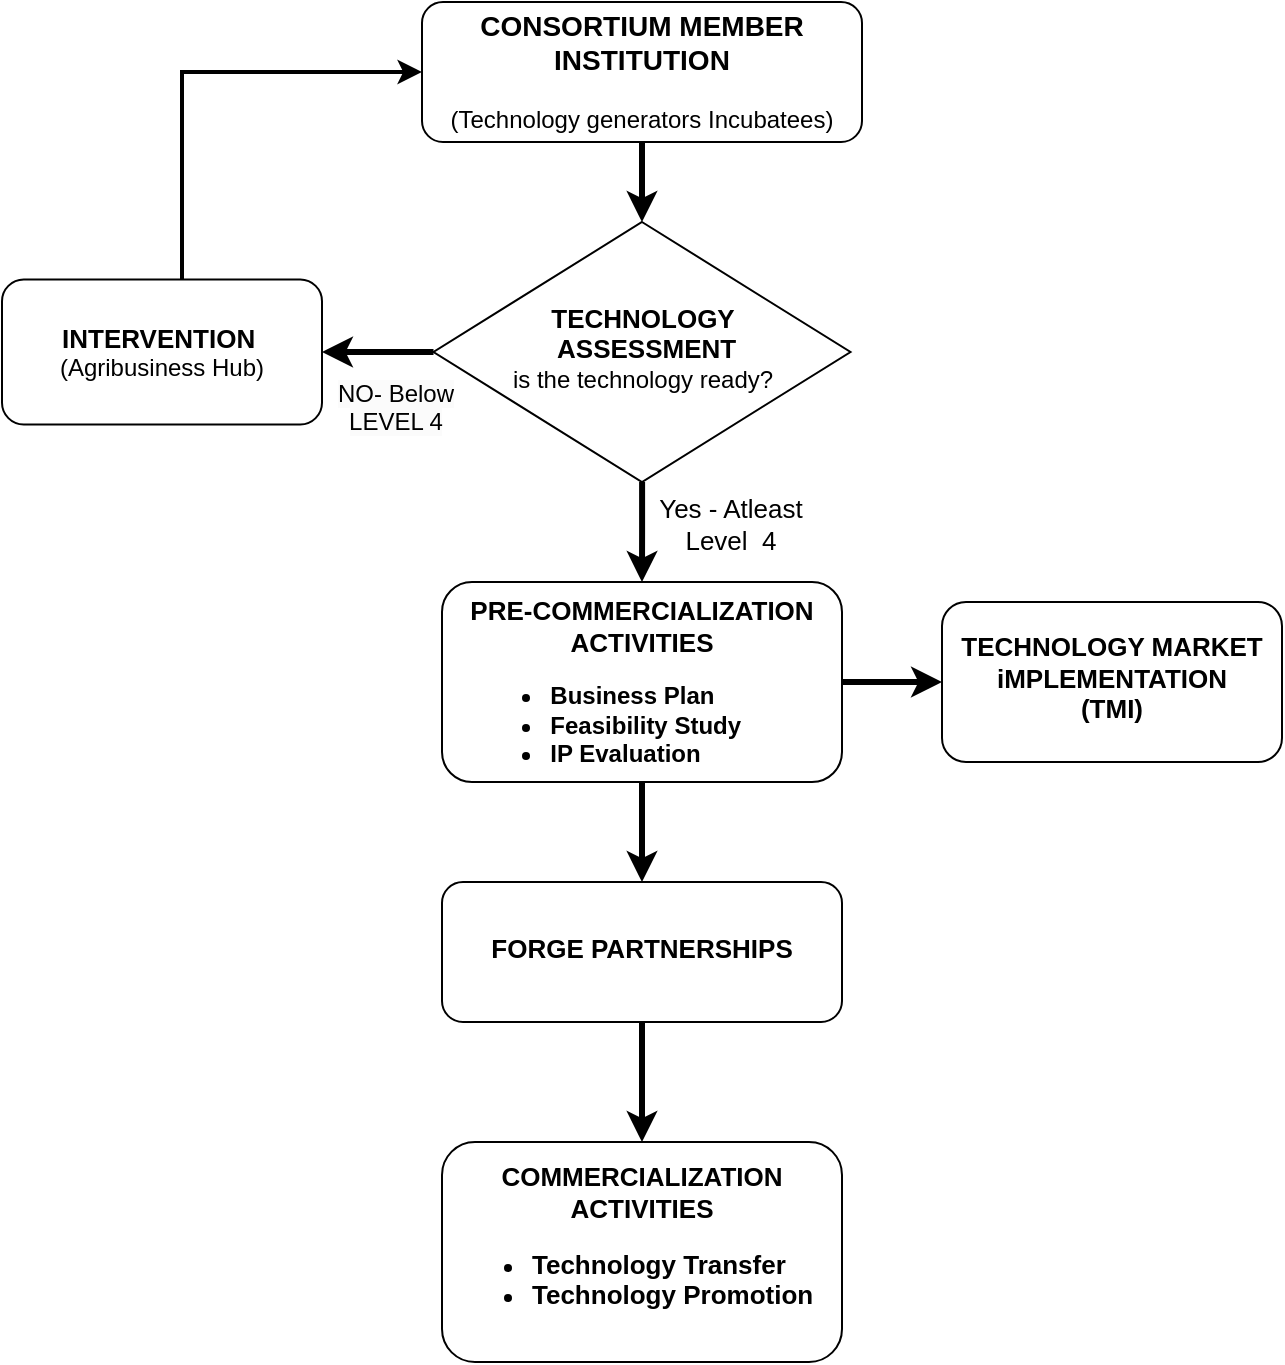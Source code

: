 <mxfile version="21.7.1" type="device">
  <diagram id="C5RBs43oDa-KdzZeNtuy" name="Page-1">
    <mxGraphModel dx="1195" dy="630" grid="1" gridSize="10" guides="1" tooltips="1" connect="1" arrows="1" fold="1" page="1" pageScale="1" pageWidth="827" pageHeight="1169" math="0" shadow="0">
      <root>
        <mxCell id="WIyWlLk6GJQsqaUBKTNV-0" />
        <mxCell id="WIyWlLk6GJQsqaUBKTNV-1" parent="WIyWlLk6GJQsqaUBKTNV-0" />
        <mxCell id="v5Era-h-rS2GRlPw2Qz--32" style="edgeStyle=orthogonalEdgeStyle;rounded=0;orthogonalLoop=1;jettySize=auto;html=1;entryX=0.5;entryY=0;entryDx=0;entryDy=0;strokeWidth=3;" edge="1" parent="WIyWlLk6GJQsqaUBKTNV-1" source="WIyWlLk6GJQsqaUBKTNV-3" target="WIyWlLk6GJQsqaUBKTNV-6">
          <mxGeometry relative="1" as="geometry" />
        </mxCell>
        <mxCell id="WIyWlLk6GJQsqaUBKTNV-3" value="&lt;font style=&quot;font-size: 14px;&quot;&gt;&lt;b&gt;CONSORTIUM MEMBER INSTITUTION&lt;/b&gt;&lt;/font&gt;&lt;br&gt;&lt;br&gt;(Technology generators Incubatees)" style="rounded=1;whiteSpace=wrap;html=1;fontSize=12;glass=0;strokeWidth=1;shadow=0;" parent="WIyWlLk6GJQsqaUBKTNV-1" vertex="1">
          <mxGeometry x="330" y="60" width="220" height="70" as="geometry" />
        </mxCell>
        <mxCell id="v5Era-h-rS2GRlPw2Qz--11" value="" style="edgeStyle=orthogonalEdgeStyle;rounded=0;orthogonalLoop=1;jettySize=auto;html=1;strokeWidth=3;" edge="1" parent="WIyWlLk6GJQsqaUBKTNV-1" source="WIyWlLk6GJQsqaUBKTNV-6" target="v5Era-h-rS2GRlPw2Qz--10">
          <mxGeometry relative="1" as="geometry" />
        </mxCell>
        <mxCell id="v5Era-h-rS2GRlPw2Qz--33" style="edgeStyle=orthogonalEdgeStyle;rounded=0;orthogonalLoop=1;jettySize=auto;html=1;entryX=1;entryY=0.5;entryDx=0;entryDy=0;strokeWidth=3;" edge="1" parent="WIyWlLk6GJQsqaUBKTNV-1" source="WIyWlLk6GJQsqaUBKTNV-6" target="WIyWlLk6GJQsqaUBKTNV-7">
          <mxGeometry relative="1" as="geometry" />
        </mxCell>
        <mxCell id="WIyWlLk6GJQsqaUBKTNV-6" value="&lt;b style=&quot;font-size: 13px;&quot;&gt;TECHNOLOGY&lt;br&gt;&amp;nbsp;ASSESSMENT&lt;/b&gt;&lt;br&gt;is the technology ready?" style="rhombus;whiteSpace=wrap;html=1;shadow=0;fontFamily=Helvetica;fontSize=12;align=center;strokeWidth=1;spacing=6;spacingTop=-4;" parent="WIyWlLk6GJQsqaUBKTNV-1" vertex="1">
          <mxGeometry x="335.75" y="170" width="208.5" height="130" as="geometry" />
        </mxCell>
        <mxCell id="SZUslw-vyufQtPQ6yd4I-3" style="edgeStyle=orthogonalEdgeStyle;rounded=0;orthogonalLoop=1;jettySize=auto;html=1;entryX=0;entryY=0.5;entryDx=0;entryDy=0;strokeWidth=2;" parent="WIyWlLk6GJQsqaUBKTNV-1" edge="1" target="WIyWlLk6GJQsqaUBKTNV-3">
          <mxGeometry relative="1" as="geometry">
            <mxPoint x="265" y="95" as="targetPoint" />
            <Array as="points">
              <mxPoint x="210" y="209" />
              <mxPoint x="210" y="95" />
            </Array>
            <mxPoint x="155" y="208.75" as="sourcePoint" />
          </mxGeometry>
        </mxCell>
        <mxCell id="WIyWlLk6GJQsqaUBKTNV-7" value="&lt;b&gt;&lt;font style=&quot;font-size: 13px;&quot;&gt;INTERVENTION&lt;/font&gt;&lt;/b&gt;&amp;nbsp;&lt;br&gt;(Agribusiness Hub)" style="rounded=1;whiteSpace=wrap;html=1;fontSize=12;glass=0;strokeWidth=1;shadow=0;" parent="WIyWlLk6GJQsqaUBKTNV-1" vertex="1">
          <mxGeometry x="120" y="198.75" width="160" height="72.5" as="geometry" />
        </mxCell>
        <mxCell id="SZUslw-vyufQtPQ6yd4I-5" value="&lt;font style=&quot;font-size: 13px;&quot;&gt;Yes - Atleast &lt;br&gt;Level&amp;nbsp; 4&lt;/font&gt;" style="text;html=1;strokeColor=none;fillColor=none;align=center;verticalAlign=middle;whiteSpace=wrap;rounded=0;" parent="WIyWlLk6GJQsqaUBKTNV-1" vertex="1">
          <mxGeometry x="422" y="296" width="125" height="50" as="geometry" />
        </mxCell>
        <mxCell id="v5Era-h-rS2GRlPw2Qz--19" value="" style="edgeStyle=orthogonalEdgeStyle;rounded=0;orthogonalLoop=1;jettySize=auto;html=1;strokeWidth=3;" edge="1" parent="WIyWlLk6GJQsqaUBKTNV-1" source="v5Era-h-rS2GRlPw2Qz--10" target="v5Era-h-rS2GRlPw2Qz--18">
          <mxGeometry relative="1" as="geometry" />
        </mxCell>
        <mxCell id="v5Era-h-rS2GRlPw2Qz--21" value="" style="edgeStyle=orthogonalEdgeStyle;rounded=0;orthogonalLoop=1;jettySize=auto;html=1;strokeWidth=3;" edge="1" parent="WIyWlLk6GJQsqaUBKTNV-1" source="v5Era-h-rS2GRlPw2Qz--10" target="v5Era-h-rS2GRlPw2Qz--20">
          <mxGeometry relative="1" as="geometry" />
        </mxCell>
        <mxCell id="v5Era-h-rS2GRlPw2Qz--10" value="&lt;font style=&quot;font-size: 13px;&quot;&gt;&lt;br style=&quot;border-color: var(--border-color);&quot;&gt;&lt;b style=&quot;border-color: var(--border-color);&quot;&gt;PRE-COMMERCIALIZATION&lt;br style=&quot;border-color: var(--border-color);&quot;&gt;ACTIVITIES&lt;/b&gt;&lt;/font&gt;&lt;br style=&quot;border-color: var(--border-color);&quot;&gt;&lt;div style=&quot;border-color: var(--border-color); text-align: left;&quot;&gt;&lt;ul style=&quot;border-color: var(--border-color);&quot;&gt;&lt;li style=&quot;border-color: var(--border-color);&quot;&gt;&lt;b style=&quot;border-color: var(--border-color);&quot;&gt;Business Plan&lt;/b&gt;&lt;/li&gt;&lt;li style=&quot;border-color: var(--border-color);&quot;&gt;&lt;b style=&quot;border-color: var(--border-color);&quot;&gt;Feasibility Study&lt;/b&gt;&lt;/li&gt;&lt;li style=&quot;border-color: var(--border-color);&quot;&gt;&lt;b style=&quot;border-color: var(--border-color);&quot;&gt;IP Evaluation&lt;/b&gt;&lt;/li&gt;&lt;/ul&gt;&lt;/div&gt;" style="rounded=1;whiteSpace=wrap;html=1;shadow=0;strokeWidth=1;spacing=6;spacingTop=-4;" vertex="1" parent="WIyWlLk6GJQsqaUBKTNV-1">
          <mxGeometry x="340" y="350" width="200" height="100" as="geometry" />
        </mxCell>
        <mxCell id="v5Era-h-rS2GRlPw2Qz--29" value="" style="edgeStyle=orthogonalEdgeStyle;rounded=0;orthogonalLoop=1;jettySize=auto;html=1;strokeWidth=3;" edge="1" parent="WIyWlLk6GJQsqaUBKTNV-1" source="v5Era-h-rS2GRlPw2Qz--18" target="v5Era-h-rS2GRlPw2Qz--28">
          <mxGeometry relative="1" as="geometry" />
        </mxCell>
        <mxCell id="v5Era-h-rS2GRlPw2Qz--18" value="&lt;b&gt;&lt;font style=&quot;font-size: 13px;&quot;&gt;FORGE PARTNERSHIPS&lt;/font&gt;&lt;/b&gt;" style="rounded=1;whiteSpace=wrap;html=1;shadow=0;strokeWidth=1;spacing=6;spacingTop=-4;" vertex="1" parent="WIyWlLk6GJQsqaUBKTNV-1">
          <mxGeometry x="340" y="500" width="200" height="70" as="geometry" />
        </mxCell>
        <mxCell id="v5Era-h-rS2GRlPw2Qz--20" value="&lt;b style=&quot;font-size: 13px;&quot;&gt;TECHNOLOGY MARKET iMPLEMENTATION&lt;br&gt;(TMI)&lt;/b&gt;" style="rounded=1;whiteSpace=wrap;html=1;shadow=0;strokeWidth=1;spacing=6;spacingTop=-4;" vertex="1" parent="WIyWlLk6GJQsqaUBKTNV-1">
          <mxGeometry x="590" y="360" width="170" height="80" as="geometry" />
        </mxCell>
        <mxCell id="v5Era-h-rS2GRlPw2Qz--28" value="&lt;font style=&quot;&quot;&gt;&lt;span style=&quot;font-size: 13px;&quot;&gt;&lt;b&gt;COMMERCIALIZATION ACTIVITIES&lt;/b&gt;&lt;/span&gt;&lt;br&gt;&lt;div style=&quot;text-align: left;&quot;&gt;&lt;ul&gt;&lt;li&gt;&lt;span style=&quot;font-size: 13px;&quot;&gt;&lt;b&gt;Technology Transfer&lt;/b&gt;&lt;/span&gt;&lt;/li&gt;&lt;li&gt;&lt;span style=&quot;font-size: 13px;&quot;&gt;&lt;b&gt;Technology Promotion&lt;/b&gt;&lt;/span&gt;&lt;/li&gt;&lt;/ul&gt;&lt;/div&gt;&lt;/font&gt;" style="rounded=1;whiteSpace=wrap;html=1;shadow=0;strokeWidth=1;spacing=6;spacingTop=-4;" vertex="1" parent="WIyWlLk6GJQsqaUBKTNV-1">
          <mxGeometry x="340" y="630" width="200" height="110" as="geometry" />
        </mxCell>
        <mxCell id="v5Era-h-rS2GRlPw2Qz--34" value="&lt;span style=&quot;color: rgb(0, 0, 0); font-family: Helvetica; font-size: 12px; font-style: normal; font-variant-ligatures: normal; font-variant-caps: normal; font-weight: 400; letter-spacing: normal; orphans: 2; text-indent: 0px; text-transform: none; widows: 2; word-spacing: 0px; -webkit-text-stroke-width: 0px; background-color: rgb(251, 251, 251); text-decoration-thickness: initial; text-decoration-style: initial; text-decoration-color: initial; float: none; display: inline !important;&quot;&gt;NO- Below&lt;/span&gt;&lt;br style=&quot;border-color: var(--border-color); color: rgb(0, 0, 0); font-family: Helvetica; font-size: 12px; font-style: normal; font-variant-ligatures: normal; font-variant-caps: normal; font-weight: 400; letter-spacing: normal; orphans: 2; text-indent: 0px; text-transform: none; widows: 2; word-spacing: 0px; -webkit-text-stroke-width: 0px; background-color: rgb(251, 251, 251); text-decoration-thickness: initial; text-decoration-style: initial; text-decoration-color: initial;&quot;&gt;&lt;span style=&quot;color: rgb(0, 0, 0); font-family: Helvetica; font-size: 12px; font-style: normal; font-variant-ligatures: normal; font-variant-caps: normal; font-weight: 400; letter-spacing: normal; orphans: 2; text-indent: 0px; text-transform: none; widows: 2; word-spacing: 0px; -webkit-text-stroke-width: 0px; background-color: rgb(251, 251, 251); text-decoration-thickness: initial; text-decoration-style: initial; text-decoration-color: initial; float: none; display: inline !important;&quot;&gt;LEVEL 4&lt;/span&gt;" style="text;whiteSpace=wrap;html=1;align=center;" vertex="1" parent="WIyWlLk6GJQsqaUBKTNV-1">
          <mxGeometry x="272" y="242" width="90" height="50" as="geometry" />
        </mxCell>
      </root>
    </mxGraphModel>
  </diagram>
</mxfile>
